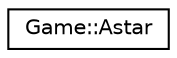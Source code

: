 digraph "Graphical Class Hierarchy"
{
 // LATEX_PDF_SIZE
  edge [fontname="Helvetica",fontsize="10",labelfontname="Helvetica",labelfontsize="10"];
  node [fontname="Helvetica",fontsize="10",shape=record];
  rankdir="LR";
  Node0 [label="Game::Astar",height=0.2,width=0.4,color="black", fillcolor="white", style="filled",URL="$class_game_1_1_astar.html",tooltip=" "];
}
